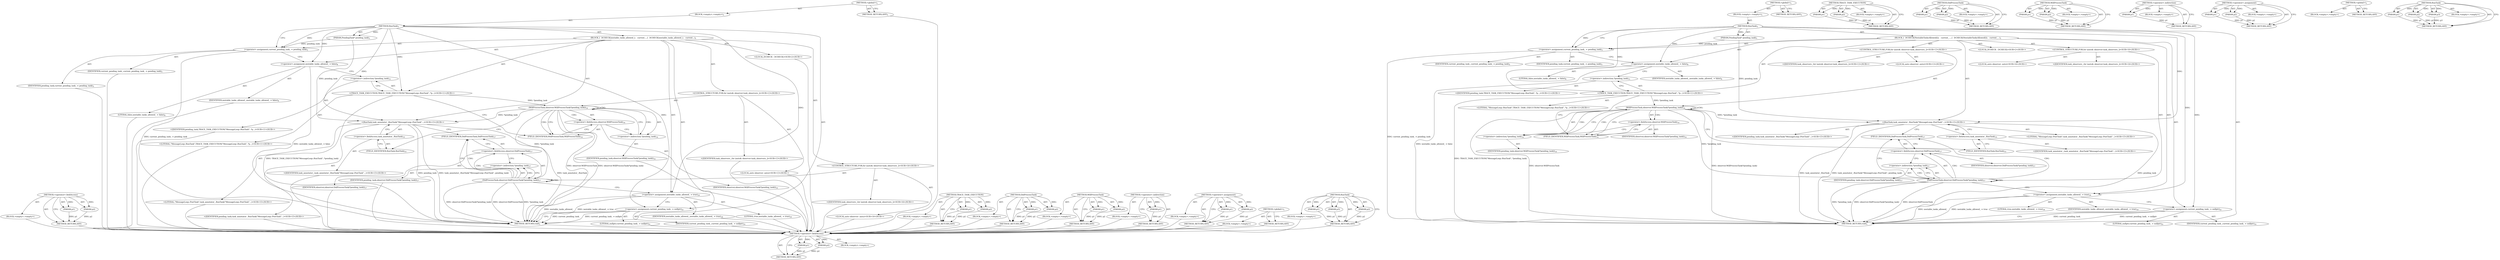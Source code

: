 digraph "RunTask" {
vulnerable_100 [label=<(METHOD,&lt;operator&gt;.fieldAccess)>];
vulnerable_101 [label=<(PARAM,p1)>];
vulnerable_102 [label=<(PARAM,p2)>];
vulnerable_103 [label=<(BLOCK,&lt;empty&gt;,&lt;empty&gt;)>];
vulnerable_104 [label=<(METHOD_RETURN,ANY)>];
vulnerable_6 [label=<(METHOD,&lt;global&gt;)<SUB>1</SUB>>];
vulnerable_7 [label=<(BLOCK,&lt;empty&gt;,&lt;empty&gt;)<SUB>1</SUB>>];
vulnerable_8 [label=<(METHOD,RunTask)<SUB>1</SUB>>];
vulnerable_9 [label=<(PARAM,PendingTask* pending_task)<SUB>1</SUB>>];
vulnerable_10 [label=<(BLOCK,{
  DCHECK(nestable_tasks_allowed_);
   current...,{
  DCHECK(nestable_tasks_allowed_);
   current...)<SUB>1</SUB>>];
vulnerable_11 [label="<(LOCAL,DCHECK : DCHECK)<SUB>2</SUB>>"];
vulnerable_12 [label=<(&lt;operator&gt;.assignment,current_pending_task_ = pending_task)<SUB>3</SUB>>];
vulnerable_13 [label=<(IDENTIFIER,current_pending_task_,current_pending_task_ = pending_task)<SUB>3</SUB>>];
vulnerable_14 [label=<(IDENTIFIER,pending_task,current_pending_task_ = pending_task)<SUB>3</SUB>>];
vulnerable_15 [label=<(&lt;operator&gt;.assignment,nestable_tasks_allowed_ = false)<SUB>9</SUB>>];
vulnerable_16 [label=<(IDENTIFIER,nestable_tasks_allowed_,nestable_tasks_allowed_ = false)<SUB>9</SUB>>];
vulnerable_17 [label=<(LITERAL,false,nestable_tasks_allowed_ = false)<SUB>9</SUB>>];
vulnerable_18 [label="<(TRACE_TASK_EXECUTION,TRACE_TASK_EXECUTION(&quot;MessageLoop::RunTask&quot;, *p...)<SUB>11</SUB>>"];
vulnerable_19 [label="<(LITERAL,&quot;MessageLoop::RunTask&quot;,TRACE_TASK_EXECUTION(&quot;MessageLoop::RunTask&quot;, *p...)<SUB>11</SUB>>"];
vulnerable_20 [label=<(&lt;operator&gt;.indirection,*pending_task)<SUB>11</SUB>>];
vulnerable_21 [label="<(IDENTIFIER,pending_task,TRACE_TASK_EXECUTION(&quot;MessageLoop::RunTask&quot;, *p...)<SUB>11</SUB>>"];
vulnerable_22 [label="<(CONTROL_STRUCTURE,FOR,for (auto&amp; observer:task_observers_))<SUB>13</SUB>>"];
vulnerable_23 [label="<(IDENTIFIER,task_observers_,for (auto&amp; observer:task_observers_))<SUB>13</SUB>>"];
vulnerable_24 [label="<(LOCAL,auto observer: auto)<SUB>13</SUB>>"];
vulnerable_25 [label=<(WillProcessTask,observer.WillProcessTask(*pending_task))<SUB>14</SUB>>];
vulnerable_26 [label=<(&lt;operator&gt;.fieldAccess,observer.WillProcessTask)<SUB>14</SUB>>];
vulnerable_27 [label=<(IDENTIFIER,observer,observer.WillProcessTask(*pending_task))<SUB>14</SUB>>];
vulnerable_28 [label=<(FIELD_IDENTIFIER,WillProcessTask,WillProcessTask)<SUB>14</SUB>>];
vulnerable_29 [label=<(&lt;operator&gt;.indirection,*pending_task)<SUB>14</SUB>>];
vulnerable_30 [label=<(IDENTIFIER,pending_task,observer.WillProcessTask(*pending_task))<SUB>14</SUB>>];
vulnerable_31 [label="<(RunTask,task_annotator_.RunTask(&quot;MessageLoop::PostTask&quot;...)<SUB>15</SUB>>"];
vulnerable_32 [label=<(&lt;operator&gt;.fieldAccess,task_annotator_.RunTask)<SUB>15</SUB>>];
vulnerable_33 [label="<(IDENTIFIER,task_annotator_,task_annotator_.RunTask(&quot;MessageLoop::PostTask&quot;...)<SUB>15</SUB>>"];
vulnerable_34 [label=<(FIELD_IDENTIFIER,RunTask,RunTask)<SUB>15</SUB>>];
vulnerable_35 [label="<(LITERAL,&quot;MessageLoop::PostTask&quot;,task_annotator_.RunTask(&quot;MessageLoop::PostTask&quot;...)<SUB>15</SUB>>"];
vulnerable_36 [label="<(IDENTIFIER,pending_task,task_annotator_.RunTask(&quot;MessageLoop::PostTask&quot;...)<SUB>15</SUB>>"];
vulnerable_37 [label="<(CONTROL_STRUCTURE,FOR,for (auto&amp; observer:task_observers_))<SUB>16</SUB>>"];
vulnerable_38 [label="<(IDENTIFIER,task_observers_,for (auto&amp; observer:task_observers_))<SUB>16</SUB>>"];
vulnerable_39 [label="<(LOCAL,auto observer: auto)<SUB>16</SUB>>"];
vulnerable_40 [label=<(DidProcessTask,observer.DidProcessTask(*pending_task))<SUB>17</SUB>>];
vulnerable_41 [label=<(&lt;operator&gt;.fieldAccess,observer.DidProcessTask)<SUB>17</SUB>>];
vulnerable_42 [label=<(IDENTIFIER,observer,observer.DidProcessTask(*pending_task))<SUB>17</SUB>>];
vulnerable_43 [label=<(FIELD_IDENTIFIER,DidProcessTask,DidProcessTask)<SUB>17</SUB>>];
vulnerable_44 [label=<(&lt;operator&gt;.indirection,*pending_task)<SUB>17</SUB>>];
vulnerable_45 [label=<(IDENTIFIER,pending_task,observer.DidProcessTask(*pending_task))<SUB>17</SUB>>];
vulnerable_46 [label=<(&lt;operator&gt;.assignment,nestable_tasks_allowed_ = true)<SUB>19</SUB>>];
vulnerable_47 [label=<(IDENTIFIER,nestable_tasks_allowed_,nestable_tasks_allowed_ = true)<SUB>19</SUB>>];
vulnerable_48 [label=<(LITERAL,true,nestable_tasks_allowed_ = true)<SUB>19</SUB>>];
vulnerable_49 [label=<(&lt;operator&gt;.assignment,current_pending_task_ = nullptr)<SUB>21</SUB>>];
vulnerable_50 [label=<(IDENTIFIER,current_pending_task_,current_pending_task_ = nullptr)<SUB>21</SUB>>];
vulnerable_51 [label=<(LITERAL,nullptr,current_pending_task_ = nullptr)<SUB>21</SUB>>];
vulnerable_52 [label=<(METHOD_RETURN,void)<SUB>1</SUB>>];
vulnerable_54 [label=<(METHOD_RETURN,ANY)<SUB>1</SUB>>];
vulnerable_86 [label=<(METHOD,TRACE_TASK_EXECUTION)>];
vulnerable_87 [label=<(PARAM,p1)>];
vulnerable_88 [label=<(PARAM,p2)>];
vulnerable_89 [label=<(BLOCK,&lt;empty&gt;,&lt;empty&gt;)>];
vulnerable_90 [label=<(METHOD_RETURN,ANY)>];
vulnerable_111 [label=<(METHOD,DidProcessTask)>];
vulnerable_112 [label=<(PARAM,p1)>];
vulnerable_113 [label=<(PARAM,p2)>];
vulnerable_114 [label=<(BLOCK,&lt;empty&gt;,&lt;empty&gt;)>];
vulnerable_115 [label=<(METHOD_RETURN,ANY)>];
vulnerable_95 [label=<(METHOD,WillProcessTask)>];
vulnerable_96 [label=<(PARAM,p1)>];
vulnerable_97 [label=<(PARAM,p2)>];
vulnerable_98 [label=<(BLOCK,&lt;empty&gt;,&lt;empty&gt;)>];
vulnerable_99 [label=<(METHOD_RETURN,ANY)>];
vulnerable_91 [label=<(METHOD,&lt;operator&gt;.indirection)>];
vulnerable_92 [label=<(PARAM,p1)>];
vulnerable_93 [label=<(BLOCK,&lt;empty&gt;,&lt;empty&gt;)>];
vulnerable_94 [label=<(METHOD_RETURN,ANY)>];
vulnerable_81 [label=<(METHOD,&lt;operator&gt;.assignment)>];
vulnerable_82 [label=<(PARAM,p1)>];
vulnerable_83 [label=<(PARAM,p2)>];
vulnerable_84 [label=<(BLOCK,&lt;empty&gt;,&lt;empty&gt;)>];
vulnerable_85 [label=<(METHOD_RETURN,ANY)>];
vulnerable_75 [label=<(METHOD,&lt;global&gt;)<SUB>1</SUB>>];
vulnerable_76 [label=<(BLOCK,&lt;empty&gt;,&lt;empty&gt;)>];
vulnerable_77 [label=<(METHOD_RETURN,ANY)>];
vulnerable_105 [label=<(METHOD,RunTask)>];
vulnerable_106 [label=<(PARAM,p1)>];
vulnerable_107 [label=<(PARAM,p2)>];
vulnerable_108 [label=<(PARAM,p3)>];
vulnerable_109 [label=<(BLOCK,&lt;empty&gt;,&lt;empty&gt;)>];
vulnerable_110 [label=<(METHOD_RETURN,ANY)>];
fixed_100 [label=<(METHOD,&lt;operator&gt;.fieldAccess)>];
fixed_101 [label=<(PARAM,p1)>];
fixed_102 [label=<(PARAM,p2)>];
fixed_103 [label=<(BLOCK,&lt;empty&gt;,&lt;empty&gt;)>];
fixed_104 [label=<(METHOD_RETURN,ANY)>];
fixed_6 [label=<(METHOD,&lt;global&gt;)<SUB>1</SUB>>];
fixed_7 [label=<(BLOCK,&lt;empty&gt;,&lt;empty&gt;)<SUB>1</SUB>>];
fixed_8 [label=<(METHOD,RunTask)<SUB>1</SUB>>];
fixed_9 [label=<(PARAM,PendingTask* pending_task)<SUB>1</SUB>>];
fixed_10 [label=<(BLOCK,{
  DCHECK(NestableTasksAllowed());
   current_...,{
  DCHECK(NestableTasksAllowed());
   current_...)<SUB>1</SUB>>];
fixed_11 [label="<(LOCAL,DCHECK : DCHECK)<SUB>2</SUB>>"];
fixed_12 [label=<(&lt;operator&gt;.assignment,current_pending_task_ = pending_task)<SUB>3</SUB>>];
fixed_13 [label=<(IDENTIFIER,current_pending_task_,current_pending_task_ = pending_task)<SUB>3</SUB>>];
fixed_14 [label=<(IDENTIFIER,pending_task,current_pending_task_ = pending_task)<SUB>3</SUB>>];
fixed_15 [label=<(&lt;operator&gt;.assignment,nestable_tasks_allowed_ = false)<SUB>9</SUB>>];
fixed_16 [label=<(IDENTIFIER,nestable_tasks_allowed_,nestable_tasks_allowed_ = false)<SUB>9</SUB>>];
fixed_17 [label=<(LITERAL,false,nestable_tasks_allowed_ = false)<SUB>9</SUB>>];
fixed_18 [label="<(TRACE_TASK_EXECUTION,TRACE_TASK_EXECUTION(&quot;MessageLoop::RunTask&quot;, *p...)<SUB>11</SUB>>"];
fixed_19 [label="<(LITERAL,&quot;MessageLoop::RunTask&quot;,TRACE_TASK_EXECUTION(&quot;MessageLoop::RunTask&quot;, *p...)<SUB>11</SUB>>"];
fixed_20 [label=<(&lt;operator&gt;.indirection,*pending_task)<SUB>11</SUB>>];
fixed_21 [label="<(IDENTIFIER,pending_task,TRACE_TASK_EXECUTION(&quot;MessageLoop::RunTask&quot;, *p...)<SUB>11</SUB>>"];
fixed_22 [label="<(CONTROL_STRUCTURE,FOR,for (auto&amp; observer:task_observers_))<SUB>13</SUB>>"];
fixed_23 [label="<(IDENTIFIER,task_observers_,for (auto&amp; observer:task_observers_))<SUB>13</SUB>>"];
fixed_24 [label="<(LOCAL,auto observer: auto)<SUB>13</SUB>>"];
fixed_25 [label=<(WillProcessTask,observer.WillProcessTask(*pending_task))<SUB>14</SUB>>];
fixed_26 [label=<(&lt;operator&gt;.fieldAccess,observer.WillProcessTask)<SUB>14</SUB>>];
fixed_27 [label=<(IDENTIFIER,observer,observer.WillProcessTask(*pending_task))<SUB>14</SUB>>];
fixed_28 [label=<(FIELD_IDENTIFIER,WillProcessTask,WillProcessTask)<SUB>14</SUB>>];
fixed_29 [label=<(&lt;operator&gt;.indirection,*pending_task)<SUB>14</SUB>>];
fixed_30 [label=<(IDENTIFIER,pending_task,observer.WillProcessTask(*pending_task))<SUB>14</SUB>>];
fixed_31 [label="<(RunTask,task_annotator_.RunTask(&quot;MessageLoop::PostTask&quot;...)<SUB>15</SUB>>"];
fixed_32 [label=<(&lt;operator&gt;.fieldAccess,task_annotator_.RunTask)<SUB>15</SUB>>];
fixed_33 [label="<(IDENTIFIER,task_annotator_,task_annotator_.RunTask(&quot;MessageLoop::PostTask&quot;...)<SUB>15</SUB>>"];
fixed_34 [label=<(FIELD_IDENTIFIER,RunTask,RunTask)<SUB>15</SUB>>];
fixed_35 [label="<(LITERAL,&quot;MessageLoop::PostTask&quot;,task_annotator_.RunTask(&quot;MessageLoop::PostTask&quot;...)<SUB>15</SUB>>"];
fixed_36 [label="<(IDENTIFIER,pending_task,task_annotator_.RunTask(&quot;MessageLoop::PostTask&quot;...)<SUB>15</SUB>>"];
fixed_37 [label="<(CONTROL_STRUCTURE,FOR,for (auto&amp; observer:task_observers_))<SUB>16</SUB>>"];
fixed_38 [label="<(IDENTIFIER,task_observers_,for (auto&amp; observer:task_observers_))<SUB>16</SUB>>"];
fixed_39 [label="<(LOCAL,auto observer: auto)<SUB>16</SUB>>"];
fixed_40 [label=<(DidProcessTask,observer.DidProcessTask(*pending_task))<SUB>17</SUB>>];
fixed_41 [label=<(&lt;operator&gt;.fieldAccess,observer.DidProcessTask)<SUB>17</SUB>>];
fixed_42 [label=<(IDENTIFIER,observer,observer.DidProcessTask(*pending_task))<SUB>17</SUB>>];
fixed_43 [label=<(FIELD_IDENTIFIER,DidProcessTask,DidProcessTask)<SUB>17</SUB>>];
fixed_44 [label=<(&lt;operator&gt;.indirection,*pending_task)<SUB>17</SUB>>];
fixed_45 [label=<(IDENTIFIER,pending_task,observer.DidProcessTask(*pending_task))<SUB>17</SUB>>];
fixed_46 [label=<(&lt;operator&gt;.assignment,nestable_tasks_allowed_ = true)<SUB>19</SUB>>];
fixed_47 [label=<(IDENTIFIER,nestable_tasks_allowed_,nestable_tasks_allowed_ = true)<SUB>19</SUB>>];
fixed_48 [label=<(LITERAL,true,nestable_tasks_allowed_ = true)<SUB>19</SUB>>];
fixed_49 [label=<(&lt;operator&gt;.assignment,current_pending_task_ = nullptr)<SUB>21</SUB>>];
fixed_50 [label=<(IDENTIFIER,current_pending_task_,current_pending_task_ = nullptr)<SUB>21</SUB>>];
fixed_51 [label=<(LITERAL,nullptr,current_pending_task_ = nullptr)<SUB>21</SUB>>];
fixed_52 [label=<(METHOD_RETURN,void)<SUB>1</SUB>>];
fixed_54 [label=<(METHOD_RETURN,ANY)<SUB>1</SUB>>];
fixed_86 [label=<(METHOD,TRACE_TASK_EXECUTION)>];
fixed_87 [label=<(PARAM,p1)>];
fixed_88 [label=<(PARAM,p2)>];
fixed_89 [label=<(BLOCK,&lt;empty&gt;,&lt;empty&gt;)>];
fixed_90 [label=<(METHOD_RETURN,ANY)>];
fixed_111 [label=<(METHOD,DidProcessTask)>];
fixed_112 [label=<(PARAM,p1)>];
fixed_113 [label=<(PARAM,p2)>];
fixed_114 [label=<(BLOCK,&lt;empty&gt;,&lt;empty&gt;)>];
fixed_115 [label=<(METHOD_RETURN,ANY)>];
fixed_95 [label=<(METHOD,WillProcessTask)>];
fixed_96 [label=<(PARAM,p1)>];
fixed_97 [label=<(PARAM,p2)>];
fixed_98 [label=<(BLOCK,&lt;empty&gt;,&lt;empty&gt;)>];
fixed_99 [label=<(METHOD_RETURN,ANY)>];
fixed_91 [label=<(METHOD,&lt;operator&gt;.indirection)>];
fixed_92 [label=<(PARAM,p1)>];
fixed_93 [label=<(BLOCK,&lt;empty&gt;,&lt;empty&gt;)>];
fixed_94 [label=<(METHOD_RETURN,ANY)>];
fixed_81 [label=<(METHOD,&lt;operator&gt;.assignment)>];
fixed_82 [label=<(PARAM,p1)>];
fixed_83 [label=<(PARAM,p2)>];
fixed_84 [label=<(BLOCK,&lt;empty&gt;,&lt;empty&gt;)>];
fixed_85 [label=<(METHOD_RETURN,ANY)>];
fixed_75 [label=<(METHOD,&lt;global&gt;)<SUB>1</SUB>>];
fixed_76 [label=<(BLOCK,&lt;empty&gt;,&lt;empty&gt;)>];
fixed_77 [label=<(METHOD_RETURN,ANY)>];
fixed_105 [label=<(METHOD,RunTask)>];
fixed_106 [label=<(PARAM,p1)>];
fixed_107 [label=<(PARAM,p2)>];
fixed_108 [label=<(PARAM,p3)>];
fixed_109 [label=<(BLOCK,&lt;empty&gt;,&lt;empty&gt;)>];
fixed_110 [label=<(METHOD_RETURN,ANY)>];
vulnerable_100 -> vulnerable_101  [key=0, label="AST: "];
vulnerable_100 -> vulnerable_101  [key=1, label="DDG: "];
vulnerable_100 -> vulnerable_103  [key=0, label="AST: "];
vulnerable_100 -> vulnerable_102  [key=0, label="AST: "];
vulnerable_100 -> vulnerable_102  [key=1, label="DDG: "];
vulnerable_100 -> vulnerable_104  [key=0, label="AST: "];
vulnerable_100 -> vulnerable_104  [key=1, label="CFG: "];
vulnerable_101 -> vulnerable_104  [key=0, label="DDG: p1"];
vulnerable_102 -> vulnerable_104  [key=0, label="DDG: p2"];
vulnerable_103 -> fixed_100  [key=0];
vulnerable_104 -> fixed_100  [key=0];
vulnerable_6 -> vulnerable_7  [key=0, label="AST: "];
vulnerable_6 -> vulnerable_54  [key=0, label="AST: "];
vulnerable_6 -> vulnerable_54  [key=1, label="CFG: "];
vulnerable_7 -> vulnerable_8  [key=0, label="AST: "];
vulnerable_8 -> vulnerable_9  [key=0, label="AST: "];
vulnerable_8 -> vulnerable_9  [key=1, label="DDG: "];
vulnerable_8 -> vulnerable_10  [key=0, label="AST: "];
vulnerable_8 -> vulnerable_52  [key=0, label="AST: "];
vulnerable_8 -> vulnerable_12  [key=0, label="CFG: "];
vulnerable_8 -> vulnerable_12  [key=1, label="DDG: "];
vulnerable_8 -> vulnerable_15  [key=0, label="DDG: "];
vulnerable_8 -> vulnerable_46  [key=0, label="DDG: "];
vulnerable_8 -> vulnerable_49  [key=0, label="DDG: "];
vulnerable_8 -> vulnerable_18  [key=0, label="DDG: "];
vulnerable_8 -> vulnerable_31  [key=0, label="DDG: "];
vulnerable_9 -> vulnerable_12  [key=0, label="DDG: pending_task"];
vulnerable_9 -> vulnerable_31  [key=0, label="DDG: pending_task"];
vulnerable_10 -> vulnerable_11  [key=0, label="AST: "];
vulnerable_10 -> vulnerable_12  [key=0, label="AST: "];
vulnerable_10 -> vulnerable_15  [key=0, label="AST: "];
vulnerable_10 -> vulnerable_18  [key=0, label="AST: "];
vulnerable_10 -> vulnerable_22  [key=0, label="AST: "];
vulnerable_10 -> vulnerable_31  [key=0, label="AST: "];
vulnerable_10 -> vulnerable_37  [key=0, label="AST: "];
vulnerable_10 -> vulnerable_46  [key=0, label="AST: "];
vulnerable_10 -> vulnerable_49  [key=0, label="AST: "];
vulnerable_11 -> fixed_100  [key=0];
vulnerable_12 -> vulnerable_13  [key=0, label="AST: "];
vulnerable_12 -> vulnerable_14  [key=0, label="AST: "];
vulnerable_12 -> vulnerable_15  [key=0, label="CFG: "];
vulnerable_12 -> vulnerable_52  [key=0, label="DDG: current_pending_task_ = pending_task"];
vulnerable_13 -> fixed_100  [key=0];
vulnerable_14 -> fixed_100  [key=0];
vulnerable_15 -> vulnerable_16  [key=0, label="AST: "];
vulnerable_15 -> vulnerable_17  [key=0, label="AST: "];
vulnerable_15 -> vulnerable_20  [key=0, label="CFG: "];
vulnerable_15 -> vulnerable_52  [key=0, label="DDG: nestable_tasks_allowed_ = false"];
vulnerable_16 -> fixed_100  [key=0];
vulnerable_17 -> fixed_100  [key=0];
vulnerable_18 -> vulnerable_19  [key=0, label="AST: "];
vulnerable_18 -> vulnerable_20  [key=0, label="AST: "];
vulnerable_18 -> vulnerable_28  [key=0, label="CFG: "];
vulnerable_18 -> vulnerable_52  [key=0, label="DDG: TRACE_TASK_EXECUTION(&quot;MessageLoop::RunTask&quot;, *pending_task)"];
vulnerable_18 -> vulnerable_25  [key=0, label="DDG: *pending_task"];
vulnerable_19 -> fixed_100  [key=0];
vulnerable_20 -> vulnerable_21  [key=0, label="AST: "];
vulnerable_20 -> vulnerable_18  [key=0, label="CFG: "];
vulnerable_21 -> fixed_100  [key=0];
vulnerable_22 -> vulnerable_23  [key=0, label="AST: "];
vulnerable_22 -> vulnerable_24  [key=0, label="AST: "];
vulnerable_22 -> vulnerable_25  [key=0, label="AST: "];
vulnerable_23 -> fixed_100  [key=0];
vulnerable_24 -> fixed_100  [key=0];
vulnerable_25 -> vulnerable_26  [key=0, label="AST: "];
vulnerable_25 -> vulnerable_26  [key=1, label="CDG: "];
vulnerable_25 -> vulnerable_29  [key=0, label="AST: "];
vulnerable_25 -> vulnerable_29  [key=1, label="CDG: "];
vulnerable_25 -> vulnerable_28  [key=0, label="CFG: "];
vulnerable_25 -> vulnerable_28  [key=1, label="CDG: "];
vulnerable_25 -> vulnerable_34  [key=0, label="CFG: "];
vulnerable_25 -> vulnerable_52  [key=0, label="DDG: observer.WillProcessTask"];
vulnerable_25 -> vulnerable_52  [key=1, label="DDG: observer.WillProcessTask(*pending_task)"];
vulnerable_25 -> vulnerable_31  [key=0, label="DDG: *pending_task"];
vulnerable_25 -> vulnerable_40  [key=0, label="DDG: *pending_task"];
vulnerable_25 -> vulnerable_25  [key=0, label="CDG: "];
vulnerable_26 -> vulnerable_27  [key=0, label="AST: "];
vulnerable_26 -> vulnerable_28  [key=0, label="AST: "];
vulnerable_26 -> vulnerable_29  [key=0, label="CFG: "];
vulnerable_27 -> fixed_100  [key=0];
vulnerable_28 -> vulnerable_26  [key=0, label="CFG: "];
vulnerable_29 -> vulnerable_30  [key=0, label="AST: "];
vulnerable_29 -> vulnerable_25  [key=0, label="CFG: "];
vulnerable_30 -> fixed_100  [key=0];
vulnerable_31 -> vulnerable_32  [key=0, label="AST: "];
vulnerable_31 -> vulnerable_35  [key=0, label="AST: "];
vulnerable_31 -> vulnerable_36  [key=0, label="AST: "];
vulnerable_31 -> vulnerable_43  [key=0, label="CFG: "];
vulnerable_31 -> vulnerable_52  [key=0, label="DDG: task_annotator_.RunTask"];
vulnerable_31 -> vulnerable_52  [key=1, label="DDG: pending_task"];
vulnerable_31 -> vulnerable_52  [key=2, label="DDG: task_annotator_.RunTask(&quot;MessageLoop::PostTask&quot;, pending_task)"];
vulnerable_32 -> vulnerable_33  [key=0, label="AST: "];
vulnerable_32 -> vulnerable_34  [key=0, label="AST: "];
vulnerable_32 -> vulnerable_31  [key=0, label="CFG: "];
vulnerable_33 -> fixed_100  [key=0];
vulnerable_34 -> vulnerable_32  [key=0, label="CFG: "];
vulnerable_35 -> fixed_100  [key=0];
vulnerable_36 -> fixed_100  [key=0];
vulnerable_37 -> vulnerable_38  [key=0, label="AST: "];
vulnerable_37 -> vulnerable_39  [key=0, label="AST: "];
vulnerable_37 -> vulnerable_40  [key=0, label="AST: "];
vulnerable_38 -> fixed_100  [key=0];
vulnerable_39 -> fixed_100  [key=0];
vulnerable_40 -> vulnerable_41  [key=0, label="AST: "];
vulnerable_40 -> vulnerable_41  [key=1, label="CDG: "];
vulnerable_40 -> vulnerable_44  [key=0, label="AST: "];
vulnerable_40 -> vulnerable_44  [key=1, label="CDG: "];
vulnerable_40 -> vulnerable_43  [key=0, label="CFG: "];
vulnerable_40 -> vulnerable_43  [key=1, label="CDG: "];
vulnerable_40 -> vulnerable_46  [key=0, label="CFG: "];
vulnerable_40 -> vulnerable_52  [key=0, label="DDG: observer.DidProcessTask"];
vulnerable_40 -> vulnerable_52  [key=1, label="DDG: *pending_task"];
vulnerable_40 -> vulnerable_52  [key=2, label="DDG: observer.DidProcessTask(*pending_task)"];
vulnerable_40 -> vulnerable_40  [key=0, label="CDG: "];
vulnerable_41 -> vulnerable_42  [key=0, label="AST: "];
vulnerable_41 -> vulnerable_43  [key=0, label="AST: "];
vulnerable_41 -> vulnerable_44  [key=0, label="CFG: "];
vulnerable_42 -> fixed_100  [key=0];
vulnerable_43 -> vulnerable_41  [key=0, label="CFG: "];
vulnerable_44 -> vulnerable_45  [key=0, label="AST: "];
vulnerable_44 -> vulnerable_40  [key=0, label="CFG: "];
vulnerable_45 -> fixed_100  [key=0];
vulnerable_46 -> vulnerable_47  [key=0, label="AST: "];
vulnerable_46 -> vulnerable_48  [key=0, label="AST: "];
vulnerable_46 -> vulnerable_49  [key=0, label="CFG: "];
vulnerable_46 -> vulnerable_52  [key=0, label="DDG: nestable_tasks_allowed_"];
vulnerable_46 -> vulnerable_52  [key=1, label="DDG: nestable_tasks_allowed_ = true"];
vulnerable_47 -> fixed_100  [key=0];
vulnerable_48 -> fixed_100  [key=0];
vulnerable_49 -> vulnerable_50  [key=0, label="AST: "];
vulnerable_49 -> vulnerable_51  [key=0, label="AST: "];
vulnerable_49 -> vulnerable_52  [key=0, label="CFG: "];
vulnerable_49 -> vulnerable_52  [key=1, label="DDG: current_pending_task_"];
vulnerable_49 -> vulnerable_52  [key=2, label="DDG: current_pending_task_ = nullptr"];
vulnerable_50 -> fixed_100  [key=0];
vulnerable_51 -> fixed_100  [key=0];
vulnerable_52 -> fixed_100  [key=0];
vulnerable_54 -> fixed_100  [key=0];
vulnerable_86 -> vulnerable_87  [key=0, label="AST: "];
vulnerable_86 -> vulnerable_87  [key=1, label="DDG: "];
vulnerable_86 -> vulnerable_89  [key=0, label="AST: "];
vulnerable_86 -> vulnerable_88  [key=0, label="AST: "];
vulnerable_86 -> vulnerable_88  [key=1, label="DDG: "];
vulnerable_86 -> vulnerable_90  [key=0, label="AST: "];
vulnerable_86 -> vulnerable_90  [key=1, label="CFG: "];
vulnerable_87 -> vulnerable_90  [key=0, label="DDG: p1"];
vulnerable_88 -> vulnerable_90  [key=0, label="DDG: p2"];
vulnerable_89 -> fixed_100  [key=0];
vulnerable_90 -> fixed_100  [key=0];
vulnerable_111 -> vulnerable_112  [key=0, label="AST: "];
vulnerable_111 -> vulnerable_112  [key=1, label="DDG: "];
vulnerable_111 -> vulnerable_114  [key=0, label="AST: "];
vulnerable_111 -> vulnerable_113  [key=0, label="AST: "];
vulnerable_111 -> vulnerable_113  [key=1, label="DDG: "];
vulnerable_111 -> vulnerable_115  [key=0, label="AST: "];
vulnerable_111 -> vulnerable_115  [key=1, label="CFG: "];
vulnerable_112 -> vulnerable_115  [key=0, label="DDG: p1"];
vulnerable_113 -> vulnerable_115  [key=0, label="DDG: p2"];
vulnerable_114 -> fixed_100  [key=0];
vulnerable_115 -> fixed_100  [key=0];
vulnerable_95 -> vulnerable_96  [key=0, label="AST: "];
vulnerable_95 -> vulnerable_96  [key=1, label="DDG: "];
vulnerable_95 -> vulnerable_98  [key=0, label="AST: "];
vulnerable_95 -> vulnerable_97  [key=0, label="AST: "];
vulnerable_95 -> vulnerable_97  [key=1, label="DDG: "];
vulnerable_95 -> vulnerable_99  [key=0, label="AST: "];
vulnerable_95 -> vulnerable_99  [key=1, label="CFG: "];
vulnerable_96 -> vulnerable_99  [key=0, label="DDG: p1"];
vulnerable_97 -> vulnerable_99  [key=0, label="DDG: p2"];
vulnerable_98 -> fixed_100  [key=0];
vulnerable_99 -> fixed_100  [key=0];
vulnerable_91 -> vulnerable_92  [key=0, label="AST: "];
vulnerable_91 -> vulnerable_92  [key=1, label="DDG: "];
vulnerable_91 -> vulnerable_93  [key=0, label="AST: "];
vulnerable_91 -> vulnerable_94  [key=0, label="AST: "];
vulnerable_91 -> vulnerable_94  [key=1, label="CFG: "];
vulnerable_92 -> vulnerable_94  [key=0, label="DDG: p1"];
vulnerable_93 -> fixed_100  [key=0];
vulnerable_94 -> fixed_100  [key=0];
vulnerable_81 -> vulnerable_82  [key=0, label="AST: "];
vulnerable_81 -> vulnerable_82  [key=1, label="DDG: "];
vulnerable_81 -> vulnerable_84  [key=0, label="AST: "];
vulnerable_81 -> vulnerable_83  [key=0, label="AST: "];
vulnerable_81 -> vulnerable_83  [key=1, label="DDG: "];
vulnerable_81 -> vulnerable_85  [key=0, label="AST: "];
vulnerable_81 -> vulnerable_85  [key=1, label="CFG: "];
vulnerable_82 -> vulnerable_85  [key=0, label="DDG: p1"];
vulnerable_83 -> vulnerable_85  [key=0, label="DDG: p2"];
vulnerable_84 -> fixed_100  [key=0];
vulnerable_85 -> fixed_100  [key=0];
vulnerable_75 -> vulnerable_76  [key=0, label="AST: "];
vulnerable_75 -> vulnerable_77  [key=0, label="AST: "];
vulnerable_75 -> vulnerable_77  [key=1, label="CFG: "];
vulnerable_76 -> fixed_100  [key=0];
vulnerable_77 -> fixed_100  [key=0];
vulnerable_105 -> vulnerable_106  [key=0, label="AST: "];
vulnerable_105 -> vulnerable_106  [key=1, label="DDG: "];
vulnerable_105 -> vulnerable_109  [key=0, label="AST: "];
vulnerable_105 -> vulnerable_107  [key=0, label="AST: "];
vulnerable_105 -> vulnerable_107  [key=1, label="DDG: "];
vulnerable_105 -> vulnerable_110  [key=0, label="AST: "];
vulnerable_105 -> vulnerable_110  [key=1, label="CFG: "];
vulnerable_105 -> vulnerable_108  [key=0, label="AST: "];
vulnerable_105 -> vulnerable_108  [key=1, label="DDG: "];
vulnerable_106 -> vulnerable_110  [key=0, label="DDG: p1"];
vulnerable_107 -> vulnerable_110  [key=0, label="DDG: p2"];
vulnerable_108 -> vulnerable_110  [key=0, label="DDG: p3"];
vulnerable_109 -> fixed_100  [key=0];
vulnerable_110 -> fixed_100  [key=0];
fixed_100 -> fixed_101  [key=0, label="AST: "];
fixed_100 -> fixed_101  [key=1, label="DDG: "];
fixed_100 -> fixed_103  [key=0, label="AST: "];
fixed_100 -> fixed_102  [key=0, label="AST: "];
fixed_100 -> fixed_102  [key=1, label="DDG: "];
fixed_100 -> fixed_104  [key=0, label="AST: "];
fixed_100 -> fixed_104  [key=1, label="CFG: "];
fixed_101 -> fixed_104  [key=0, label="DDG: p1"];
fixed_102 -> fixed_104  [key=0, label="DDG: p2"];
fixed_6 -> fixed_7  [key=0, label="AST: "];
fixed_6 -> fixed_54  [key=0, label="AST: "];
fixed_6 -> fixed_54  [key=1, label="CFG: "];
fixed_7 -> fixed_8  [key=0, label="AST: "];
fixed_8 -> fixed_9  [key=0, label="AST: "];
fixed_8 -> fixed_9  [key=1, label="DDG: "];
fixed_8 -> fixed_10  [key=0, label="AST: "];
fixed_8 -> fixed_52  [key=0, label="AST: "];
fixed_8 -> fixed_12  [key=0, label="CFG: "];
fixed_8 -> fixed_12  [key=1, label="DDG: "];
fixed_8 -> fixed_15  [key=0, label="DDG: "];
fixed_8 -> fixed_46  [key=0, label="DDG: "];
fixed_8 -> fixed_49  [key=0, label="DDG: "];
fixed_8 -> fixed_18  [key=0, label="DDG: "];
fixed_8 -> fixed_31  [key=0, label="DDG: "];
fixed_9 -> fixed_12  [key=0, label="DDG: pending_task"];
fixed_9 -> fixed_31  [key=0, label="DDG: pending_task"];
fixed_10 -> fixed_11  [key=0, label="AST: "];
fixed_10 -> fixed_12  [key=0, label="AST: "];
fixed_10 -> fixed_15  [key=0, label="AST: "];
fixed_10 -> fixed_18  [key=0, label="AST: "];
fixed_10 -> fixed_22  [key=0, label="AST: "];
fixed_10 -> fixed_31  [key=0, label="AST: "];
fixed_10 -> fixed_37  [key=0, label="AST: "];
fixed_10 -> fixed_46  [key=0, label="AST: "];
fixed_10 -> fixed_49  [key=0, label="AST: "];
fixed_12 -> fixed_13  [key=0, label="AST: "];
fixed_12 -> fixed_14  [key=0, label="AST: "];
fixed_12 -> fixed_15  [key=0, label="CFG: "];
fixed_12 -> fixed_52  [key=0, label="DDG: current_pending_task_ = pending_task"];
fixed_15 -> fixed_16  [key=0, label="AST: "];
fixed_15 -> fixed_17  [key=0, label="AST: "];
fixed_15 -> fixed_20  [key=0, label="CFG: "];
fixed_15 -> fixed_52  [key=0, label="DDG: nestable_tasks_allowed_ = false"];
fixed_18 -> fixed_19  [key=0, label="AST: "];
fixed_18 -> fixed_20  [key=0, label="AST: "];
fixed_18 -> fixed_28  [key=0, label="CFG: "];
fixed_18 -> fixed_52  [key=0, label="DDG: TRACE_TASK_EXECUTION(&quot;MessageLoop::RunTask&quot;, *pending_task)"];
fixed_18 -> fixed_25  [key=0, label="DDG: *pending_task"];
fixed_20 -> fixed_21  [key=0, label="AST: "];
fixed_20 -> fixed_18  [key=0, label="CFG: "];
fixed_22 -> fixed_23  [key=0, label="AST: "];
fixed_22 -> fixed_24  [key=0, label="AST: "];
fixed_22 -> fixed_25  [key=0, label="AST: "];
fixed_25 -> fixed_26  [key=0, label="AST: "];
fixed_25 -> fixed_26  [key=1, label="CDG: "];
fixed_25 -> fixed_29  [key=0, label="AST: "];
fixed_25 -> fixed_29  [key=1, label="CDG: "];
fixed_25 -> fixed_28  [key=0, label="CFG: "];
fixed_25 -> fixed_28  [key=1, label="CDG: "];
fixed_25 -> fixed_34  [key=0, label="CFG: "];
fixed_25 -> fixed_52  [key=0, label="DDG: observer.WillProcessTask"];
fixed_25 -> fixed_52  [key=1, label="DDG: observer.WillProcessTask(*pending_task)"];
fixed_25 -> fixed_31  [key=0, label="DDG: *pending_task"];
fixed_25 -> fixed_40  [key=0, label="DDG: *pending_task"];
fixed_25 -> fixed_25  [key=0, label="CDG: "];
fixed_26 -> fixed_27  [key=0, label="AST: "];
fixed_26 -> fixed_28  [key=0, label="AST: "];
fixed_26 -> fixed_29  [key=0, label="CFG: "];
fixed_28 -> fixed_26  [key=0, label="CFG: "];
fixed_29 -> fixed_30  [key=0, label="AST: "];
fixed_29 -> fixed_25  [key=0, label="CFG: "];
fixed_31 -> fixed_32  [key=0, label="AST: "];
fixed_31 -> fixed_35  [key=0, label="AST: "];
fixed_31 -> fixed_36  [key=0, label="AST: "];
fixed_31 -> fixed_43  [key=0, label="CFG: "];
fixed_31 -> fixed_52  [key=0, label="DDG: task_annotator_.RunTask"];
fixed_31 -> fixed_52  [key=1, label="DDG: pending_task"];
fixed_31 -> fixed_52  [key=2, label="DDG: task_annotator_.RunTask(&quot;MessageLoop::PostTask&quot;, pending_task)"];
fixed_32 -> fixed_33  [key=0, label="AST: "];
fixed_32 -> fixed_34  [key=0, label="AST: "];
fixed_32 -> fixed_31  [key=0, label="CFG: "];
fixed_34 -> fixed_32  [key=0, label="CFG: "];
fixed_37 -> fixed_38  [key=0, label="AST: "];
fixed_37 -> fixed_39  [key=0, label="AST: "];
fixed_37 -> fixed_40  [key=0, label="AST: "];
fixed_40 -> fixed_41  [key=0, label="AST: "];
fixed_40 -> fixed_41  [key=1, label="CDG: "];
fixed_40 -> fixed_44  [key=0, label="AST: "];
fixed_40 -> fixed_44  [key=1, label="CDG: "];
fixed_40 -> fixed_43  [key=0, label="CFG: "];
fixed_40 -> fixed_43  [key=1, label="CDG: "];
fixed_40 -> fixed_46  [key=0, label="CFG: "];
fixed_40 -> fixed_52  [key=0, label="DDG: observer.DidProcessTask"];
fixed_40 -> fixed_52  [key=1, label="DDG: *pending_task"];
fixed_40 -> fixed_52  [key=2, label="DDG: observer.DidProcessTask(*pending_task)"];
fixed_40 -> fixed_40  [key=0, label="CDG: "];
fixed_41 -> fixed_42  [key=0, label="AST: "];
fixed_41 -> fixed_43  [key=0, label="AST: "];
fixed_41 -> fixed_44  [key=0, label="CFG: "];
fixed_43 -> fixed_41  [key=0, label="CFG: "];
fixed_44 -> fixed_45  [key=0, label="AST: "];
fixed_44 -> fixed_40  [key=0, label="CFG: "];
fixed_46 -> fixed_47  [key=0, label="AST: "];
fixed_46 -> fixed_48  [key=0, label="AST: "];
fixed_46 -> fixed_49  [key=0, label="CFG: "];
fixed_46 -> fixed_52  [key=0, label="DDG: nestable_tasks_allowed_"];
fixed_46 -> fixed_52  [key=1, label="DDG: nestable_tasks_allowed_ = true"];
fixed_49 -> fixed_50  [key=0, label="AST: "];
fixed_49 -> fixed_51  [key=0, label="AST: "];
fixed_49 -> fixed_52  [key=0, label="CFG: "];
fixed_49 -> fixed_52  [key=1, label="DDG: current_pending_task_"];
fixed_49 -> fixed_52  [key=2, label="DDG: current_pending_task_ = nullptr"];
fixed_86 -> fixed_87  [key=0, label="AST: "];
fixed_86 -> fixed_87  [key=1, label="DDG: "];
fixed_86 -> fixed_89  [key=0, label="AST: "];
fixed_86 -> fixed_88  [key=0, label="AST: "];
fixed_86 -> fixed_88  [key=1, label="DDG: "];
fixed_86 -> fixed_90  [key=0, label="AST: "];
fixed_86 -> fixed_90  [key=1, label="CFG: "];
fixed_87 -> fixed_90  [key=0, label="DDG: p1"];
fixed_88 -> fixed_90  [key=0, label="DDG: p2"];
fixed_111 -> fixed_112  [key=0, label="AST: "];
fixed_111 -> fixed_112  [key=1, label="DDG: "];
fixed_111 -> fixed_114  [key=0, label="AST: "];
fixed_111 -> fixed_113  [key=0, label="AST: "];
fixed_111 -> fixed_113  [key=1, label="DDG: "];
fixed_111 -> fixed_115  [key=0, label="AST: "];
fixed_111 -> fixed_115  [key=1, label="CFG: "];
fixed_112 -> fixed_115  [key=0, label="DDG: p1"];
fixed_113 -> fixed_115  [key=0, label="DDG: p2"];
fixed_95 -> fixed_96  [key=0, label="AST: "];
fixed_95 -> fixed_96  [key=1, label="DDG: "];
fixed_95 -> fixed_98  [key=0, label="AST: "];
fixed_95 -> fixed_97  [key=0, label="AST: "];
fixed_95 -> fixed_97  [key=1, label="DDG: "];
fixed_95 -> fixed_99  [key=0, label="AST: "];
fixed_95 -> fixed_99  [key=1, label="CFG: "];
fixed_96 -> fixed_99  [key=0, label="DDG: p1"];
fixed_97 -> fixed_99  [key=0, label="DDG: p2"];
fixed_91 -> fixed_92  [key=0, label="AST: "];
fixed_91 -> fixed_92  [key=1, label="DDG: "];
fixed_91 -> fixed_93  [key=0, label="AST: "];
fixed_91 -> fixed_94  [key=0, label="AST: "];
fixed_91 -> fixed_94  [key=1, label="CFG: "];
fixed_92 -> fixed_94  [key=0, label="DDG: p1"];
fixed_81 -> fixed_82  [key=0, label="AST: "];
fixed_81 -> fixed_82  [key=1, label="DDG: "];
fixed_81 -> fixed_84  [key=0, label="AST: "];
fixed_81 -> fixed_83  [key=0, label="AST: "];
fixed_81 -> fixed_83  [key=1, label="DDG: "];
fixed_81 -> fixed_85  [key=0, label="AST: "];
fixed_81 -> fixed_85  [key=1, label="CFG: "];
fixed_82 -> fixed_85  [key=0, label="DDG: p1"];
fixed_83 -> fixed_85  [key=0, label="DDG: p2"];
fixed_75 -> fixed_76  [key=0, label="AST: "];
fixed_75 -> fixed_77  [key=0, label="AST: "];
fixed_75 -> fixed_77  [key=1, label="CFG: "];
fixed_105 -> fixed_106  [key=0, label="AST: "];
fixed_105 -> fixed_106  [key=1, label="DDG: "];
fixed_105 -> fixed_109  [key=0, label="AST: "];
fixed_105 -> fixed_107  [key=0, label="AST: "];
fixed_105 -> fixed_107  [key=1, label="DDG: "];
fixed_105 -> fixed_110  [key=0, label="AST: "];
fixed_105 -> fixed_110  [key=1, label="CFG: "];
fixed_105 -> fixed_108  [key=0, label="AST: "];
fixed_105 -> fixed_108  [key=1, label="DDG: "];
fixed_106 -> fixed_110  [key=0, label="DDG: p1"];
fixed_107 -> fixed_110  [key=0, label="DDG: p2"];
fixed_108 -> fixed_110  [key=0, label="DDG: p3"];
}
